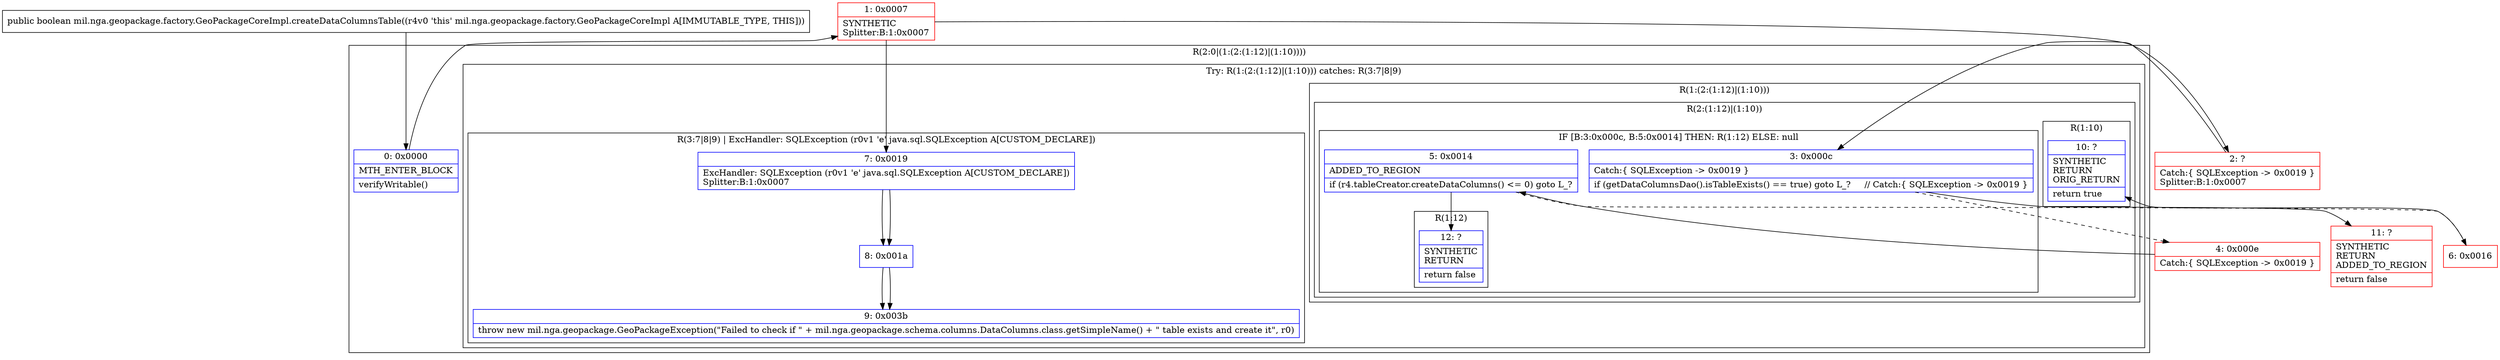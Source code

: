 digraph "CFG formil.nga.geopackage.factory.GeoPackageCoreImpl.createDataColumnsTable()Z" {
subgraph cluster_Region_377879323 {
label = "R(2:0|(1:(2:(1:12)|(1:10))))";
node [shape=record,color=blue];
Node_0 [shape=record,label="{0\:\ 0x0000|MTH_ENTER_BLOCK\l|verifyWritable()\l}"];
subgraph cluster_TryCatchRegion_1920025878 {
label = "Try: R(1:(2:(1:12)|(1:10))) catches: R(3:7|8|9)";
node [shape=record,color=blue];
subgraph cluster_Region_1582613712 {
label = "R(1:(2:(1:12)|(1:10)))";
node [shape=record,color=blue];
subgraph cluster_Region_769500954 {
label = "R(2:(1:12)|(1:10))";
node [shape=record,color=blue];
subgraph cluster_IfRegion_347724953 {
label = "IF [B:3:0x000c, B:5:0x0014] THEN: R(1:12) ELSE: null";
node [shape=record,color=blue];
Node_3 [shape=record,label="{3\:\ 0x000c|Catch:\{ SQLException \-\> 0x0019 \}\l|if (getDataColumnsDao().isTableExists() == true) goto L_?     \/\/ Catch:\{ SQLException \-\> 0x0019 \}\l}"];
Node_5 [shape=record,label="{5\:\ 0x0014|ADDED_TO_REGION\l|if (r4.tableCreator.createDataColumns() \<= 0) goto L_?\l}"];
subgraph cluster_Region_1813541613 {
label = "R(1:12)";
node [shape=record,color=blue];
Node_12 [shape=record,label="{12\:\ ?|SYNTHETIC\lRETURN\l|return false\l}"];
}
}
subgraph cluster_Region_345135610 {
label = "R(1:10)";
node [shape=record,color=blue];
Node_10 [shape=record,label="{10\:\ ?|SYNTHETIC\lRETURN\lORIG_RETURN\l|return true\l}"];
}
}
}
subgraph cluster_Region_1421330693 {
label = "R(3:7|8|9) | ExcHandler: SQLException (r0v1 'e' java.sql.SQLException A[CUSTOM_DECLARE])\l";
node [shape=record,color=blue];
Node_7 [shape=record,label="{7\:\ 0x0019|ExcHandler: SQLException (r0v1 'e' java.sql.SQLException A[CUSTOM_DECLARE])\lSplitter:B:1:0x0007\l}"];
Node_8 [shape=record,label="{8\:\ 0x001a}"];
Node_9 [shape=record,label="{9\:\ 0x003b|throw new mil.nga.geopackage.GeoPackageException(\"Failed to check if \" + mil.nga.geopackage.schema.columns.DataColumns.class.getSimpleName() + \" table exists and create it\", r0)\l}"];
}
}
}
subgraph cluster_Region_1421330693 {
label = "R(3:7|8|9) | ExcHandler: SQLException (r0v1 'e' java.sql.SQLException A[CUSTOM_DECLARE])\l";
node [shape=record,color=blue];
Node_7 [shape=record,label="{7\:\ 0x0019|ExcHandler: SQLException (r0v1 'e' java.sql.SQLException A[CUSTOM_DECLARE])\lSplitter:B:1:0x0007\l}"];
Node_8 [shape=record,label="{8\:\ 0x001a}"];
Node_9 [shape=record,label="{9\:\ 0x003b|throw new mil.nga.geopackage.GeoPackageException(\"Failed to check if \" + mil.nga.geopackage.schema.columns.DataColumns.class.getSimpleName() + \" table exists and create it\", r0)\l}"];
}
Node_1 [shape=record,color=red,label="{1\:\ 0x0007|SYNTHETIC\lSplitter:B:1:0x0007\l}"];
Node_2 [shape=record,color=red,label="{2\:\ ?|Catch:\{ SQLException \-\> 0x0019 \}\lSplitter:B:1:0x0007\l}"];
Node_4 [shape=record,color=red,label="{4\:\ 0x000e|Catch:\{ SQLException \-\> 0x0019 \}\l}"];
Node_6 [shape=record,color=red,label="{6\:\ 0x0016}"];
Node_11 [shape=record,color=red,label="{11\:\ ?|SYNTHETIC\lRETURN\lADDED_TO_REGION\l|return false\l}"];
MethodNode[shape=record,label="{public boolean mil.nga.geopackage.factory.GeoPackageCoreImpl.createDataColumnsTable((r4v0 'this' mil.nga.geopackage.factory.GeoPackageCoreImpl A[IMMUTABLE_TYPE, THIS])) }"];
MethodNode -> Node_0;
Node_0 -> Node_1;
Node_3 -> Node_4[style=dashed];
Node_3 -> Node_11;
Node_5 -> Node_6[style=dashed];
Node_5 -> Node_12;
Node_7 -> Node_8;
Node_8 -> Node_9;
Node_7 -> Node_8;
Node_8 -> Node_9;
Node_1 -> Node_2;
Node_1 -> Node_7;
Node_2 -> Node_3;
Node_4 -> Node_5;
Node_6 -> Node_10;
}

